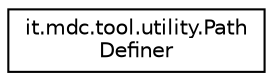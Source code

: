 digraph "Graphical Class Hierarchy"
{
 // LATEX_PDF_SIZE
  edge [fontname="Helvetica",fontsize="10",labelfontname="Helvetica",labelfontsize="10"];
  node [fontname="Helvetica",fontsize="10",shape=record];
  rankdir="LR";
  Node0 [label="it.mdc.tool.utility.Path\lDefiner",height=0.2,width=0.4,color="black", fillcolor="white", style="filled",URL="$db/d08/classit_1_1mdc_1_1tool_1_1utility_1_1_path_definer.html",tooltip=" "];
}
